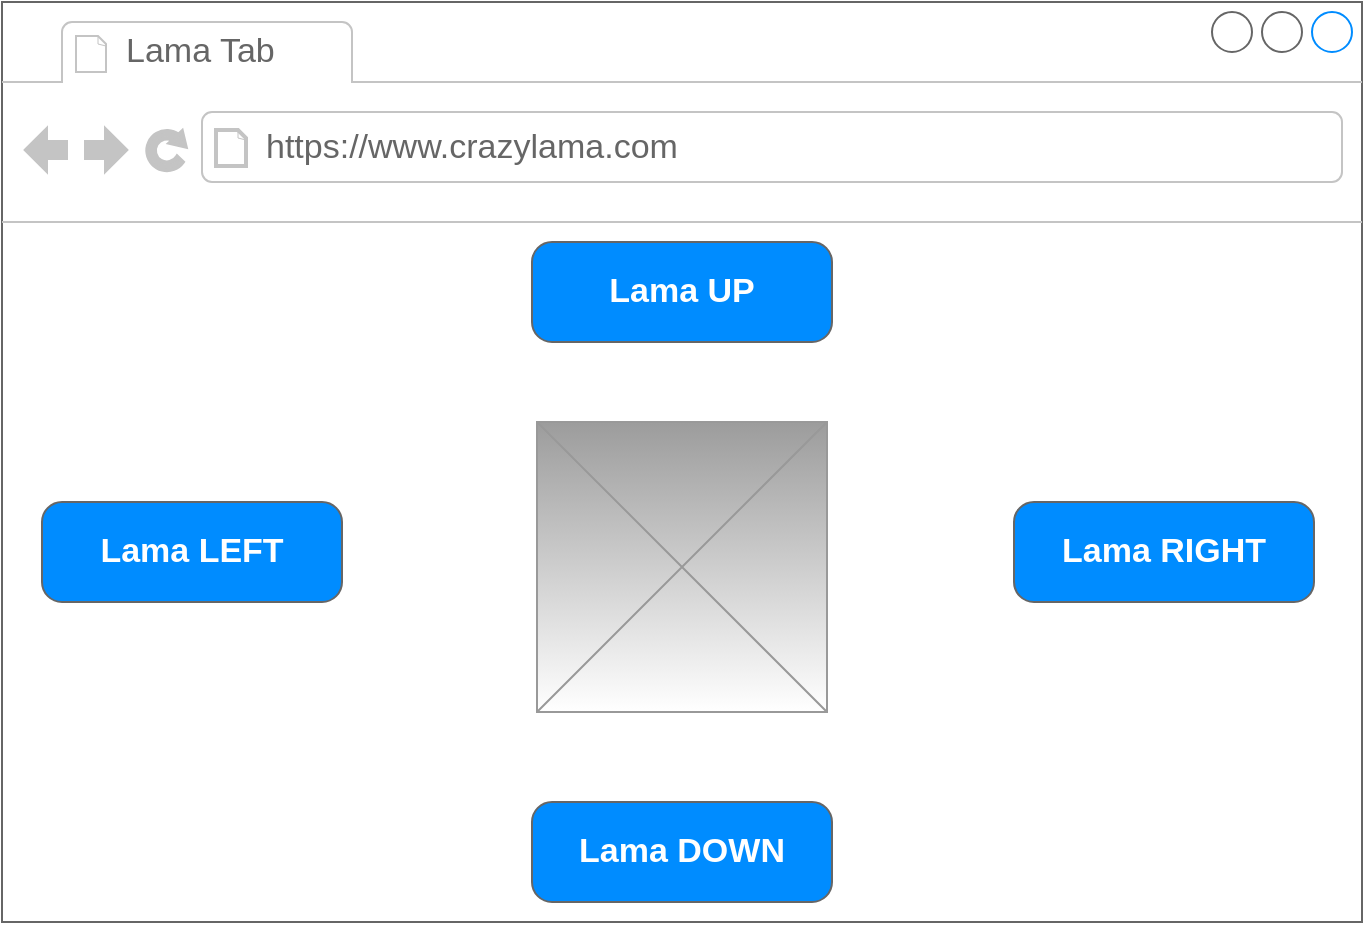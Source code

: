 <mxfile version="14.4.2" type="github">
  <diagram id="jMEoYyO-90tfZf-PRsZD" name="Page-1">
    <mxGraphModel dx="1182" dy="770" grid="1" gridSize="10" guides="1" tooltips="1" connect="1" arrows="1" fold="1" page="1" pageScale="1" pageWidth="827" pageHeight="1169" math="0" shadow="0">
      <root>
        <mxCell id="0" />
        <mxCell id="1" parent="0" />
        <mxCell id="Djo0hb51fzd1qeQnEzwh-10" value="" style="strokeWidth=1;shadow=0;dashed=0;align=center;html=1;shape=mxgraph.mockup.containers.browserWindow;rSize=0;strokeColor=#666666;strokeColor2=#008cff;strokeColor3=#c4c4c4;mainText=,;recursiveResize=0;fillColor=#FFFFFF;" vertex="1" parent="1">
          <mxGeometry x="74" y="470" width="680" height="460" as="geometry" />
        </mxCell>
        <mxCell id="Djo0hb51fzd1qeQnEzwh-11" value="Lama Tab" style="strokeWidth=1;shadow=0;dashed=0;align=center;html=1;shape=mxgraph.mockup.containers.anchor;fontSize=17;fontColor=#666666;align=left;" vertex="1" parent="Djo0hb51fzd1qeQnEzwh-10">
          <mxGeometry x="60" y="12" width="110" height="26" as="geometry" />
        </mxCell>
        <mxCell id="Djo0hb51fzd1qeQnEzwh-12" value="https://www.crazylama.com" style="strokeWidth=1;shadow=0;dashed=0;align=center;html=1;shape=mxgraph.mockup.containers.anchor;rSize=0;fontSize=17;fontColor=#666666;align=left;" vertex="1" parent="Djo0hb51fzd1qeQnEzwh-10">
          <mxGeometry x="130" y="60" width="250" height="26" as="geometry" />
        </mxCell>
        <mxCell id="Djo0hb51fzd1qeQnEzwh-23" value="" style="verticalLabelPosition=bottom;shadow=0;dashed=0;align=center;html=1;verticalAlign=top;strokeWidth=1;shape=mxgraph.mockup.graphics.simpleIcon;strokeColor=#999999;fillColor=#9C9C9C;gradientColor=#ffffff;" vertex="1" parent="Djo0hb51fzd1qeQnEzwh-10">
          <mxGeometry x="267.5" y="210" width="145" height="145" as="geometry" />
        </mxCell>
        <mxCell id="Djo0hb51fzd1qeQnEzwh-24" value="Lama RIGHT" style="strokeWidth=1;shadow=0;dashed=0;align=center;html=1;shape=mxgraph.mockup.buttons.button;strokeColor=#666666;fontColor=#ffffff;mainText=;buttonStyle=round;fontSize=17;fontStyle=1;fillColor=#008cff;whiteSpace=wrap;" vertex="1" parent="Djo0hb51fzd1qeQnEzwh-10">
          <mxGeometry x="506" y="250" width="150" height="50" as="geometry" />
        </mxCell>
        <mxCell id="Djo0hb51fzd1qeQnEzwh-25" value="Lama LEFT" style="strokeWidth=1;shadow=0;dashed=0;align=center;html=1;shape=mxgraph.mockup.buttons.button;strokeColor=#666666;fontColor=#ffffff;mainText=;buttonStyle=round;fontSize=17;fontStyle=1;fillColor=#008cff;whiteSpace=wrap;" vertex="1" parent="Djo0hb51fzd1qeQnEzwh-10">
          <mxGeometry x="20" y="250" width="150" height="50" as="geometry" />
        </mxCell>
        <mxCell id="Djo0hb51fzd1qeQnEzwh-26" value="Lama UP" style="strokeWidth=1;shadow=0;dashed=0;align=center;html=1;shape=mxgraph.mockup.buttons.button;strokeColor=#666666;fontColor=#ffffff;mainText=;buttonStyle=round;fontSize=17;fontStyle=1;fillColor=#008cff;whiteSpace=wrap;" vertex="1" parent="Djo0hb51fzd1qeQnEzwh-10">
          <mxGeometry x="265" y="120" width="150" height="50" as="geometry" />
        </mxCell>
        <mxCell id="Djo0hb51fzd1qeQnEzwh-27" value="Lama DOWN" style="strokeWidth=1;shadow=0;dashed=0;align=center;html=1;shape=mxgraph.mockup.buttons.button;strokeColor=#666666;fontColor=#ffffff;mainText=;buttonStyle=round;fontSize=17;fontStyle=1;fillColor=#008cff;whiteSpace=wrap;" vertex="1" parent="Djo0hb51fzd1qeQnEzwh-10">
          <mxGeometry x="265" y="400" width="150" height="50" as="geometry" />
        </mxCell>
      </root>
    </mxGraphModel>
  </diagram>
</mxfile>
